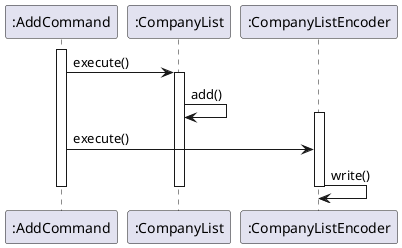 @startuml
'https://plantuml.com/sequence-diagram


activate ":AddCommand"

    ":AddCommand" -> ":CompanyList": execute()
    activate ":CompanyList"
        ":CompanyList"-> ":CompanyList": add()
        activate ":CompanyListEncoder"

                ":AddCommand" -> ":CompanyListEncoder" : execute()

            ":CompanyListEncoder" -> ":CompanyListEncoder" : write()

    deactivate ":CompanyListEncoder"
    deactivate ":CompanyList"
    deactivate ":AddCommand"


@enduml